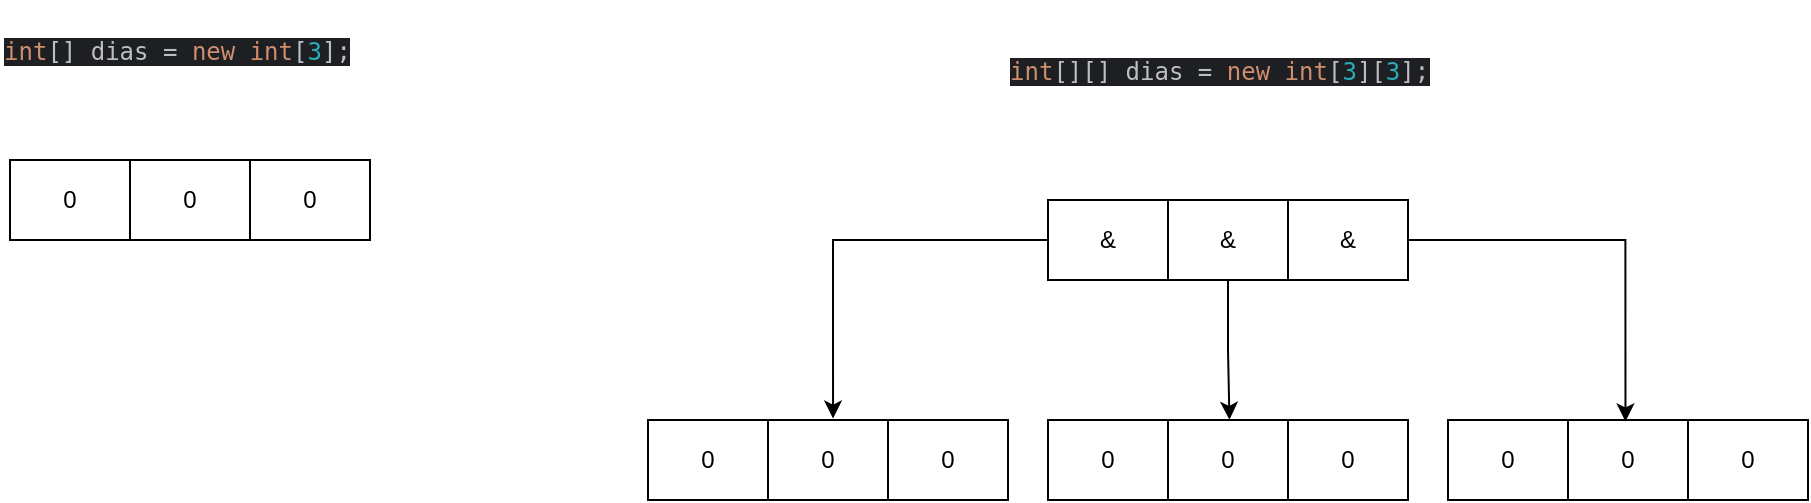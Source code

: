 <mxfile version="26.1.3">
  <diagram name="Página-1" id="9n4RbyVgQEtJ9bC1mB3g">
    <mxGraphModel dx="882" dy="490" grid="1" gridSize="10" guides="1" tooltips="1" connect="1" arrows="1" fold="1" page="1" pageScale="1" pageWidth="827" pageHeight="1169" math="0" shadow="0">
      <root>
        <mxCell id="0" />
        <mxCell id="1" parent="0" />
        <mxCell id="uIEQiHcA2IHjSNty9eRO-1" value="&lt;div style=&quot;background-color: rgb(30, 31, 34); color: rgb(188, 190, 196);&quot;&gt;&lt;pre style=&quot;font-family:&#39;JetBrains Mono&#39;,monospace;font-size:9,8pt;&quot;&gt;&lt;span style=&quot;color: rgb(207, 142, 109);&quot;&gt;int&lt;/span&gt;[][] dias = &lt;span style=&quot;color: rgb(207, 142, 109);&quot;&gt;new int&lt;/span&gt;[&lt;span style=&quot;color: rgb(42, 172, 184);&quot;&gt;3&lt;/span&gt;][&lt;span style=&quot;color: rgb(42, 172, 184);&quot;&gt;3&lt;/span&gt;];&lt;/pre&gt;&lt;/div&gt;" style="text;whiteSpace=wrap;html=1;" vertex="1" parent="1">
          <mxGeometry x="592.5" y="50" width="223" height="50" as="geometry" />
        </mxCell>
        <mxCell id="uIEQiHcA2IHjSNty9eRO-2" value="&lt;div style=&quot;background-color:#1e1f22;color:#bcbec4&quot;&gt;&lt;pre style=&quot;font-family:&#39;JetBrains Mono&#39;,monospace;font-size:9,8pt;&quot;&gt;&lt;span style=&quot;color:#cf8e6d;&quot;&gt;int&lt;/span&gt;[] dias = &lt;span style=&quot;color:#cf8e6d;&quot;&gt;new int&lt;/span&gt;[&lt;span style=&quot;color:#2aacb8;&quot;&gt;3&lt;/span&gt;];&lt;/pre&gt;&lt;/div&gt;" style="text;whiteSpace=wrap;html=1;" vertex="1" parent="1">
          <mxGeometry x="90" y="40" width="190" height="50" as="geometry" />
        </mxCell>
        <mxCell id="uIEQiHcA2IHjSNty9eRO-3" value="" style="shape=table;startSize=0;container=1;collapsible=0;childLayout=tableLayout;" vertex="1" parent="1">
          <mxGeometry x="95" y="120" width="180" height="40" as="geometry" />
        </mxCell>
        <mxCell id="uIEQiHcA2IHjSNty9eRO-4" value="" style="shape=tableRow;horizontal=0;startSize=0;swimlaneHead=0;swimlaneBody=0;strokeColor=inherit;top=0;left=0;bottom=0;right=0;collapsible=0;dropTarget=0;fillColor=none;points=[[0,0.5],[1,0.5]];portConstraint=eastwest;" vertex="1" parent="uIEQiHcA2IHjSNty9eRO-3">
          <mxGeometry width="180" height="40" as="geometry" />
        </mxCell>
        <mxCell id="uIEQiHcA2IHjSNty9eRO-5" value="0" style="shape=partialRectangle;html=1;whiteSpace=wrap;connectable=0;strokeColor=inherit;overflow=hidden;fillColor=none;top=0;left=0;bottom=0;right=0;pointerEvents=1;" vertex="1" parent="uIEQiHcA2IHjSNty9eRO-4">
          <mxGeometry width="60" height="40" as="geometry">
            <mxRectangle width="60" height="40" as="alternateBounds" />
          </mxGeometry>
        </mxCell>
        <mxCell id="uIEQiHcA2IHjSNty9eRO-6" value="0" style="shape=partialRectangle;html=1;whiteSpace=wrap;connectable=0;strokeColor=inherit;overflow=hidden;fillColor=none;top=0;left=0;bottom=0;right=0;pointerEvents=1;" vertex="1" parent="uIEQiHcA2IHjSNty9eRO-4">
          <mxGeometry x="60" width="60" height="40" as="geometry">
            <mxRectangle width="60" height="40" as="alternateBounds" />
          </mxGeometry>
        </mxCell>
        <mxCell id="uIEQiHcA2IHjSNty9eRO-7" value="0" style="shape=partialRectangle;html=1;whiteSpace=wrap;connectable=0;strokeColor=inherit;overflow=hidden;fillColor=none;top=0;left=0;bottom=0;right=0;pointerEvents=1;" vertex="1" parent="uIEQiHcA2IHjSNty9eRO-4">
          <mxGeometry x="120" width="60" height="40" as="geometry">
            <mxRectangle width="60" height="40" as="alternateBounds" />
          </mxGeometry>
        </mxCell>
        <mxCell id="uIEQiHcA2IHjSNty9eRO-21" value="" style="shape=table;startSize=0;container=1;collapsible=0;childLayout=tableLayout;" vertex="1" parent="1">
          <mxGeometry x="614" y="140" width="180" height="40" as="geometry" />
        </mxCell>
        <mxCell id="uIEQiHcA2IHjSNty9eRO-22" value="" style="shape=tableRow;horizontal=0;startSize=0;swimlaneHead=0;swimlaneBody=0;strokeColor=inherit;top=0;left=0;bottom=0;right=0;collapsible=0;dropTarget=0;fillColor=none;points=[[0,0.5],[1,0.5]];portConstraint=eastwest;" vertex="1" parent="uIEQiHcA2IHjSNty9eRO-21">
          <mxGeometry width="180" height="40" as="geometry" />
        </mxCell>
        <mxCell id="uIEQiHcA2IHjSNty9eRO-23" value="&amp;amp;" style="shape=partialRectangle;html=1;whiteSpace=wrap;connectable=0;strokeColor=inherit;overflow=hidden;fillColor=none;top=0;left=0;bottom=0;right=0;pointerEvents=1;" vertex="1" parent="uIEQiHcA2IHjSNty9eRO-22">
          <mxGeometry width="60" height="40" as="geometry">
            <mxRectangle width="60" height="40" as="alternateBounds" />
          </mxGeometry>
        </mxCell>
        <mxCell id="uIEQiHcA2IHjSNty9eRO-24" value="&amp;amp;" style="shape=partialRectangle;html=1;whiteSpace=wrap;connectable=0;strokeColor=inherit;overflow=hidden;fillColor=none;top=0;left=0;bottom=0;right=0;pointerEvents=1;" vertex="1" parent="uIEQiHcA2IHjSNty9eRO-22">
          <mxGeometry x="60" width="60" height="40" as="geometry">
            <mxRectangle width="60" height="40" as="alternateBounds" />
          </mxGeometry>
        </mxCell>
        <mxCell id="uIEQiHcA2IHjSNty9eRO-25" value="&amp;amp;" style="shape=partialRectangle;html=1;whiteSpace=wrap;connectable=0;strokeColor=inherit;overflow=hidden;fillColor=none;top=0;left=0;bottom=0;right=0;pointerEvents=1;" vertex="1" parent="uIEQiHcA2IHjSNty9eRO-22">
          <mxGeometry x="120" width="60" height="40" as="geometry">
            <mxRectangle width="60" height="40" as="alternateBounds" />
          </mxGeometry>
        </mxCell>
        <mxCell id="uIEQiHcA2IHjSNty9eRO-31" value="" style="shape=table;startSize=0;container=1;collapsible=0;childLayout=tableLayout;" vertex="1" parent="1">
          <mxGeometry x="614" y="250" width="180" height="40" as="geometry" />
        </mxCell>
        <mxCell id="uIEQiHcA2IHjSNty9eRO-32" value="" style="shape=tableRow;horizontal=0;startSize=0;swimlaneHead=0;swimlaneBody=0;strokeColor=inherit;top=0;left=0;bottom=0;right=0;collapsible=0;dropTarget=0;fillColor=none;points=[[0,0.5],[1,0.5]];portConstraint=eastwest;" vertex="1" parent="uIEQiHcA2IHjSNty9eRO-31">
          <mxGeometry width="180" height="40" as="geometry" />
        </mxCell>
        <mxCell id="uIEQiHcA2IHjSNty9eRO-33" value="0" style="shape=partialRectangle;html=1;whiteSpace=wrap;connectable=0;strokeColor=inherit;overflow=hidden;fillColor=none;top=0;left=0;bottom=0;right=0;pointerEvents=1;" vertex="1" parent="uIEQiHcA2IHjSNty9eRO-32">
          <mxGeometry width="60" height="40" as="geometry">
            <mxRectangle width="60" height="40" as="alternateBounds" />
          </mxGeometry>
        </mxCell>
        <mxCell id="uIEQiHcA2IHjSNty9eRO-34" value="0" style="shape=partialRectangle;html=1;whiteSpace=wrap;connectable=0;strokeColor=inherit;overflow=hidden;fillColor=none;top=0;left=0;bottom=0;right=0;pointerEvents=1;" vertex="1" parent="uIEQiHcA2IHjSNty9eRO-32">
          <mxGeometry x="60" width="60" height="40" as="geometry">
            <mxRectangle width="60" height="40" as="alternateBounds" />
          </mxGeometry>
        </mxCell>
        <mxCell id="uIEQiHcA2IHjSNty9eRO-35" value="0" style="shape=partialRectangle;html=1;whiteSpace=wrap;connectable=0;strokeColor=inherit;overflow=hidden;fillColor=none;top=0;left=0;bottom=0;right=0;pointerEvents=1;" vertex="1" parent="uIEQiHcA2IHjSNty9eRO-32">
          <mxGeometry x="120" width="60" height="40" as="geometry">
            <mxRectangle width="60" height="40" as="alternateBounds" />
          </mxGeometry>
        </mxCell>
        <mxCell id="uIEQiHcA2IHjSNty9eRO-36" value="" style="shape=table;startSize=0;container=1;collapsible=0;childLayout=tableLayout;" vertex="1" parent="1">
          <mxGeometry x="814" y="250" width="180" height="40" as="geometry" />
        </mxCell>
        <mxCell id="uIEQiHcA2IHjSNty9eRO-37" value="" style="shape=tableRow;horizontal=0;startSize=0;swimlaneHead=0;swimlaneBody=0;strokeColor=inherit;top=0;left=0;bottom=0;right=0;collapsible=0;dropTarget=0;fillColor=none;points=[[0,0.5],[1,0.5]];portConstraint=eastwest;" vertex="1" parent="uIEQiHcA2IHjSNty9eRO-36">
          <mxGeometry width="180" height="40" as="geometry" />
        </mxCell>
        <mxCell id="uIEQiHcA2IHjSNty9eRO-38" value="0" style="shape=partialRectangle;html=1;whiteSpace=wrap;connectable=0;strokeColor=inherit;overflow=hidden;fillColor=none;top=0;left=0;bottom=0;right=0;pointerEvents=1;" vertex="1" parent="uIEQiHcA2IHjSNty9eRO-37">
          <mxGeometry width="60" height="40" as="geometry">
            <mxRectangle width="60" height="40" as="alternateBounds" />
          </mxGeometry>
        </mxCell>
        <mxCell id="uIEQiHcA2IHjSNty9eRO-39" value="0" style="shape=partialRectangle;html=1;whiteSpace=wrap;connectable=0;strokeColor=inherit;overflow=hidden;fillColor=none;top=0;left=0;bottom=0;right=0;pointerEvents=1;" vertex="1" parent="uIEQiHcA2IHjSNty9eRO-37">
          <mxGeometry x="60" width="60" height="40" as="geometry">
            <mxRectangle width="60" height="40" as="alternateBounds" />
          </mxGeometry>
        </mxCell>
        <mxCell id="uIEQiHcA2IHjSNty9eRO-40" value="0" style="shape=partialRectangle;html=1;whiteSpace=wrap;connectable=0;strokeColor=inherit;overflow=hidden;fillColor=none;top=0;left=0;bottom=0;right=0;pointerEvents=1;" vertex="1" parent="uIEQiHcA2IHjSNty9eRO-37">
          <mxGeometry x="120" width="60" height="40" as="geometry">
            <mxRectangle width="60" height="40" as="alternateBounds" />
          </mxGeometry>
        </mxCell>
        <mxCell id="uIEQiHcA2IHjSNty9eRO-26" value="" style="shape=table;startSize=0;container=1;collapsible=0;childLayout=tableLayout;" vertex="1" parent="1">
          <mxGeometry x="414" y="250" width="180" height="40" as="geometry" />
        </mxCell>
        <mxCell id="uIEQiHcA2IHjSNty9eRO-27" value="" style="shape=tableRow;horizontal=0;startSize=0;swimlaneHead=0;swimlaneBody=0;strokeColor=inherit;top=0;left=0;bottom=0;right=0;collapsible=0;dropTarget=0;fillColor=none;points=[[0,0.5],[1,0.5]];portConstraint=eastwest;" vertex="1" parent="uIEQiHcA2IHjSNty9eRO-26">
          <mxGeometry width="180" height="40" as="geometry" />
        </mxCell>
        <mxCell id="uIEQiHcA2IHjSNty9eRO-28" value="0" style="shape=partialRectangle;html=1;whiteSpace=wrap;connectable=0;strokeColor=inherit;overflow=hidden;fillColor=none;top=0;left=0;bottom=0;right=0;pointerEvents=1;" vertex="1" parent="uIEQiHcA2IHjSNty9eRO-27">
          <mxGeometry width="60" height="40" as="geometry">
            <mxRectangle width="60" height="40" as="alternateBounds" />
          </mxGeometry>
        </mxCell>
        <mxCell id="uIEQiHcA2IHjSNty9eRO-29" value="0" style="shape=partialRectangle;html=1;whiteSpace=wrap;connectable=0;strokeColor=inherit;overflow=hidden;fillColor=none;top=0;left=0;bottom=0;right=0;pointerEvents=1;" vertex="1" parent="uIEQiHcA2IHjSNty9eRO-27">
          <mxGeometry x="60" width="60" height="40" as="geometry">
            <mxRectangle width="60" height="40" as="alternateBounds" />
          </mxGeometry>
        </mxCell>
        <mxCell id="uIEQiHcA2IHjSNty9eRO-30" value="0" style="shape=partialRectangle;html=1;whiteSpace=wrap;connectable=0;strokeColor=inherit;overflow=hidden;fillColor=none;top=0;left=0;bottom=0;right=0;pointerEvents=1;" vertex="1" parent="uIEQiHcA2IHjSNty9eRO-27">
          <mxGeometry x="120" width="60" height="40" as="geometry">
            <mxRectangle width="60" height="40" as="alternateBounds" />
          </mxGeometry>
        </mxCell>
        <mxCell id="uIEQiHcA2IHjSNty9eRO-41" style="edgeStyle=orthogonalEdgeStyle;rounded=0;orthogonalLoop=1;jettySize=auto;html=1;entryX=0.514;entryY=-0.018;entryDx=0;entryDy=0;entryPerimeter=0;" edge="1" parent="1" source="uIEQiHcA2IHjSNty9eRO-22" target="uIEQiHcA2IHjSNty9eRO-27">
          <mxGeometry relative="1" as="geometry" />
        </mxCell>
        <mxCell id="uIEQiHcA2IHjSNty9eRO-46" style="edgeStyle=orthogonalEdgeStyle;rounded=0;orthogonalLoop=1;jettySize=auto;html=1;entryX=0.504;entryY=-0.003;entryDx=0;entryDy=0;entryPerimeter=0;" edge="1" parent="1" source="uIEQiHcA2IHjSNty9eRO-21" target="uIEQiHcA2IHjSNty9eRO-32">
          <mxGeometry relative="1" as="geometry" />
        </mxCell>
        <mxCell id="uIEQiHcA2IHjSNty9eRO-47" style="edgeStyle=orthogonalEdgeStyle;rounded=0;orthogonalLoop=1;jettySize=auto;html=1;entryX=0.493;entryY=0.018;entryDx=0;entryDy=0;entryPerimeter=0;" edge="1" parent="1" source="uIEQiHcA2IHjSNty9eRO-22" target="uIEQiHcA2IHjSNty9eRO-37">
          <mxGeometry relative="1" as="geometry" />
        </mxCell>
      </root>
    </mxGraphModel>
  </diagram>
</mxfile>
